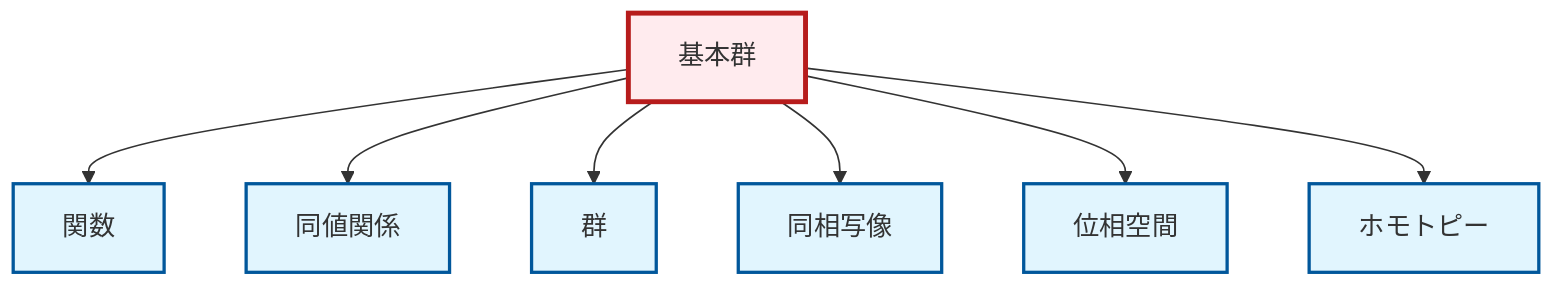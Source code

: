 graph TD
    classDef definition fill:#e1f5fe,stroke:#01579b,stroke-width:2px
    classDef theorem fill:#f3e5f5,stroke:#4a148c,stroke-width:2px
    classDef axiom fill:#fff3e0,stroke:#e65100,stroke-width:2px
    classDef example fill:#e8f5e9,stroke:#1b5e20,stroke-width:2px
    classDef current fill:#ffebee,stroke:#b71c1c,stroke-width:3px
    def-homeomorphism["同相写像"]:::definition
    def-group["群"]:::definition
    def-function["関数"]:::definition
    def-equivalence-relation["同値関係"]:::definition
    def-homotopy["ホモトピー"]:::definition
    def-topological-space["位相空間"]:::definition
    def-fundamental-group["基本群"]:::definition
    def-fundamental-group --> def-function
    def-fundamental-group --> def-equivalence-relation
    def-fundamental-group --> def-group
    def-fundamental-group --> def-homeomorphism
    def-fundamental-group --> def-topological-space
    def-fundamental-group --> def-homotopy
    class def-fundamental-group current